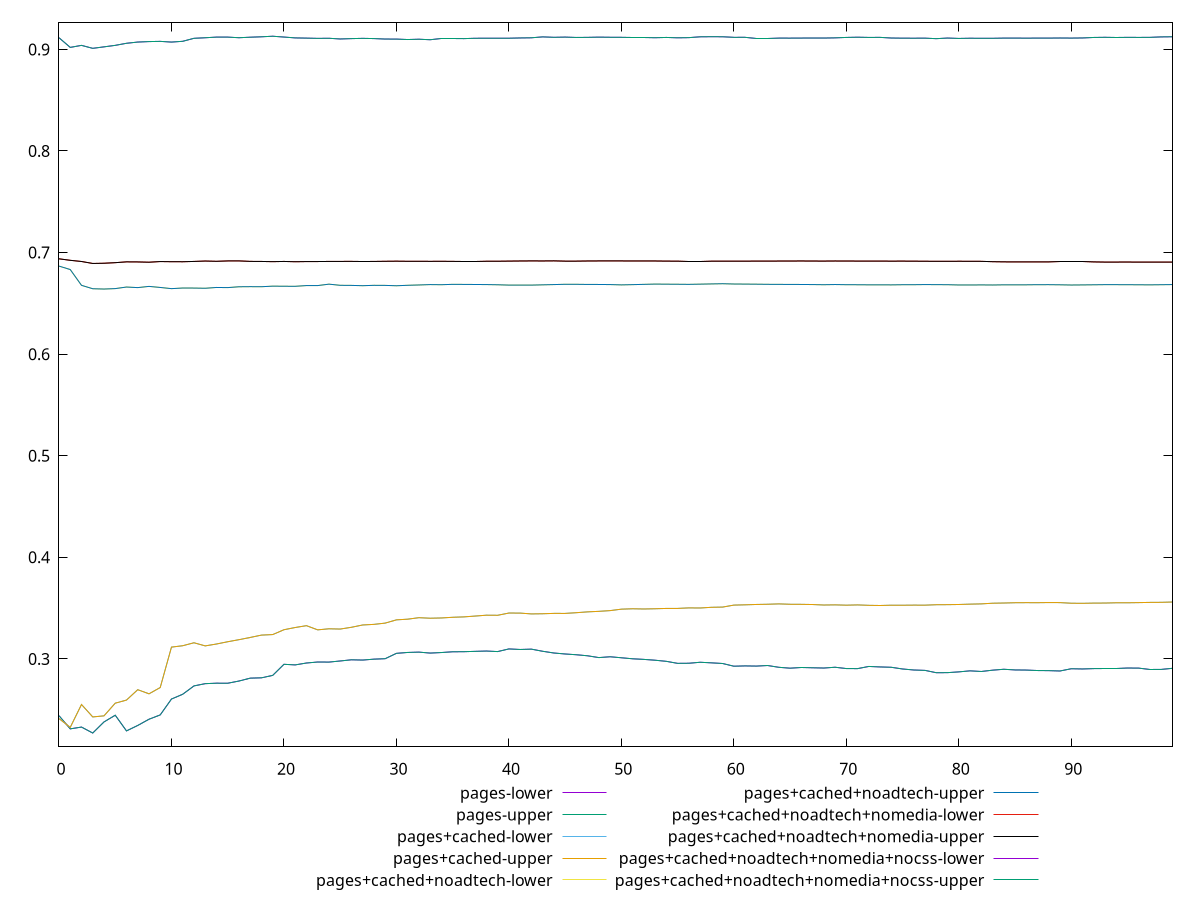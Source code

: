 reset

$pagesLower <<EOF
0 0.2441333248331948
1 0.23118204924191615
2 0.23295267803390612
3 0.2270758581853637
4 0.23800048331047488
5 0.24461747405210754
6 0.22917461100669684
7 0.23453580442320968
8 0.24066046602689614
9 0.24493228076690038
10 0.2605550141915805
11 0.26526974726677555
12 0.27345507617919124
13 0.275678597272887
14 0.27613756556042646
15 0.2760877321330573
16 0.2782653118912357
17 0.2811001035395996
18 0.2814362782317868
19 0.2838161654279253
20 0.2947312768459471
21 0.2941480220601007
22 0.2960016245003651
23 0.2969945203308838
24 0.2969042428799418
25 0.29800366631458924
26 0.29917048655153067
27 0.29889507230489554
28 0.29980213967361974
29 0.30024715083781195
30 0.3055232972846165
31 0.306395552378325
32 0.30672472346778323
33 0.30578038681357605
34 0.30631164305255243
35 0.30706250267316293
36 0.3071473053741577
37 0.3074828425090231
38 0.3077826002402687
39 0.3072566252444499
40 0.3098670087511128
41 0.3093217936938217
42 0.3096563833828717
43 0.3075577809196352
44 0.3058582626571042
45 0.3048868423284595
46 0.3041403402141943
47 0.3031051586258503
48 0.30133128278327015
49 0.3021597351989763
50 0.3011666135120151
51 0.30015944927921967
52 0.2995677536584361
53 0.29875018700996797
54 0.2976511867991125
55 0.29567021935233934
56 0.2957688556644344
57 0.29674209813813784
58 0.2961777519309747
59 0.2955225335698983
60 0.29285798261522833
61 0.2931513816315762
62 0.2929769085950114
63 0.29354475835540766
64 0.29178688773795125
65 0.2909112103274819
66 0.29159404895692315
67 0.2913186671192898
68 0.291054627096341
69 0.291840607764355
70 0.2905470805044205
71 0.290483397174737
72 0.292617803252793
73 0.29213994656269304
74 0.2917953694069433
75 0.29012908490006306
76 0.28912099017498216
77 0.2887394556512453
78 0.28645536557333623
79 0.2865168470711342
80 0.28727130715051774
81 0.2882952789928417
82 0.2876561895185979
83 0.2889483528873409
84 0.2898522326378992
85 0.28918866309345115
86 0.2890492432805793
87 0.28860243055456364
88 0.288494397145874
89 0.2881512009891748
90 0.29036990878389196
91 0.29014628037026374
92 0.29050177799695553
93 0.2904476153944217
94 0.2904453694798701
95 0.2910669475514392
96 0.29096682690172737
97 0.28962565436596455
98 0.2897021294217172
99 0.29079482025590175
EOF

$pagesUpper <<EOF
0 0.2441333248331948
1 0.23118204924191615
2 0.23295267803390612
3 0.2270758581853637
4 0.23800048331047488
5 0.24461747405210754
6 0.22917461100669684
7 0.23453580442320968
8 0.24066046602689614
9 0.24493228076690038
10 0.2605550141915805
11 0.26526974726677555
12 0.27345507617919124
13 0.275678597272887
14 0.27613756556042646
15 0.2760877321330573
16 0.2782653118912357
17 0.2811001035395996
18 0.2814362782317868
19 0.2838161654279253
20 0.2947312768459471
21 0.2941480220601007
22 0.2960016245003651
23 0.2969945203308838
24 0.2969042428799418
25 0.29800366631458924
26 0.29917048655153067
27 0.29889507230489554
28 0.29980213967361974
29 0.30024715083781195
30 0.3055232972846165
31 0.306395552378325
32 0.30672472346778323
33 0.30578038681357605
34 0.30631164305255243
35 0.30706250267316293
36 0.3071473053741577
37 0.3074828425090231
38 0.3077826002402687
39 0.3072566252444499
40 0.3098670087511128
41 0.3093217936938217
42 0.3096563833828717
43 0.3075577809196352
44 0.3058582626571042
45 0.3048868423284595
46 0.3041403402141943
47 0.3031051586258503
48 0.30133128278327015
49 0.3021597351989763
50 0.3011666135120151
51 0.30015944927921967
52 0.2995677536584361
53 0.29875018700996797
54 0.2976511867991125
55 0.29567021935233934
56 0.2957688556644344
57 0.29674209813813784
58 0.2961777519309747
59 0.2955225335698983
60 0.29285798261522833
61 0.2931513816315762
62 0.2929769085950114
63 0.29354475835540766
64 0.29178688773795125
65 0.2909112103274819
66 0.29159404895692315
67 0.2913186671192898
68 0.291054627096341
69 0.291840607764355
70 0.2905470805044205
71 0.290483397174737
72 0.292617803252793
73 0.29213994656269304
74 0.2917953694069433
75 0.29012908490006306
76 0.28912099017498216
77 0.2887394556512453
78 0.28645536557333623
79 0.2865168470711342
80 0.28727130715051774
81 0.2882952789928417
82 0.2876561895185979
83 0.2889483528873409
84 0.2898522326378992
85 0.28918866309345115
86 0.2890492432805793
87 0.28860243055456364
88 0.288494397145874
89 0.2881512009891748
90 0.29036990878389196
91 0.29014628037026374
92 0.29050177799695553
93 0.2904476153944217
94 0.2904453694798701
95 0.2910669475514392
96 0.29096682690172737
97 0.28962565436596455
98 0.2897021294217172
99 0.29079482025590175
EOF

$pagesCachedLower <<EOF
0 0.24127341626639598
1 0.23267107573146914
2 0.25515618859430594
3 0.24292032279999973
4 0.24399243733924053
5 0.2564737666778021
6 0.25952403382177225
7 0.26973811464135955
8 0.26567680668400434
9 0.2718757376175706
10 0.3116478651227669
11 0.3130138782789091
12 0.3159345004116647
13 0.31285605445386144
14 0.31470621704080576
15 0.31693532520980877
16 0.3189702674692673
17 0.32115840154017167
18 0.3234769527656532
19 0.32400023089585595
20 0.3287625363294416
21 0.33094950551636165
22 0.33276231270300427
23 0.32863154659304866
24 0.3296938156010515
25 0.3294234379570571
26 0.33116942444778275
27 0.3334470577364101
28 0.33403347789199395
29 0.33528182487172925
30 0.33848798931646884
31 0.3391459605470555
32 0.34062210750557703
33 0.34008503612096014
34 0.3403500299460187
35 0.3410116009758907
36 0.34140610828176626
37 0.34221556906377826
38 0.3430765163172868
39 0.3429862291290527
40 0.345191160050918
41 0.34513874244518533
42 0.3443315922691245
43 0.3444956672647129
44 0.3448464828052704
45 0.3448320598729688
46 0.34553066875683314
47 0.34634885921509756
48 0.3468616366503624
49 0.3475843634516372
50 0.3490068623399327
51 0.349393825626553
52 0.3491760492020858
53 0.34941477488705014
54 0.3497253258220323
55 0.34974253084467394
56 0.35026293687696397
57 0.3501577191906195
58 0.3508379348451476
59 0.35105057052811084
60 0.35300262820881495
61 0.3532888262713012
62 0.35362845073319243
63 0.3538453675496484
64 0.35420387782200324
65 0.35382744823404483
66 0.3537599207181074
67 0.35356993167342227
68 0.35307781872377497
69 0.35324481827208426
70 0.35292949303127474
71 0.35319190998099337
72 0.35278179038677865
73 0.3526110774991658
74 0.3529076286994129
75 0.35287974098357466
76 0.35297971781369347
77 0.35294964976655385
78 0.3533743407794882
79 0.3534443905438054
80 0.35360761626642345
81 0.3539440029035126
82 0.3542087292070826
83 0.35485211431435615
84 0.3550507331361672
85 0.35533849352066993
86 0.35541142262744935
87 0.35537537693295834
88 0.3555198037636566
89 0.35545538398012333
90 0.35484853993585896
91 0.3547571467386571
92 0.3549718167790488
93 0.3550239081296418
94 0.3552931829744647
95 0.3552895601983657
96 0.35545722799708684
97 0.35566766334264477
98 0.35574333142002423
99 0.3560367818315573
EOF

$pagesCachedUpper <<EOF
0 0.24127341626639598
1 0.23267107573146914
2 0.25515618859430594
3 0.24292032279999973
4 0.24399243733924053
5 0.2564737666778021
6 0.25952403382177225
7 0.26973811464135955
8 0.26567680668400434
9 0.2718757376175706
10 0.3116478651227669
11 0.3130138782789091
12 0.3159345004116647
13 0.31285605445386144
14 0.31470621704080576
15 0.31693532520980877
16 0.3189702674692673
17 0.32115840154017167
18 0.3234769527656532
19 0.32400023089585595
20 0.3287625363294416
21 0.33094950551636165
22 0.33276231270300427
23 0.32863154659304866
24 0.3296938156010515
25 0.3294234379570571
26 0.33116942444778275
27 0.3334470577364101
28 0.33403347789199395
29 0.33528182487172925
30 0.33848798931646884
31 0.3391459605470555
32 0.34062210750557703
33 0.34008503612096014
34 0.3403500299460187
35 0.3410116009758907
36 0.34140610828176626
37 0.34221556906377826
38 0.3430765163172868
39 0.3429862291290527
40 0.345191160050918
41 0.34513874244518533
42 0.3443315922691245
43 0.3444956672647129
44 0.3448464828052704
45 0.3448320598729688
46 0.34553066875683314
47 0.34634885921509756
48 0.3468616366503624
49 0.3475843634516372
50 0.3490068623399327
51 0.349393825626553
52 0.3491760492020858
53 0.34941477488705014
54 0.3497253258220323
55 0.34974253084467394
56 0.35026293687696397
57 0.3501577191906195
58 0.3508379348451476
59 0.35105057052811084
60 0.35300262820881495
61 0.3532888262713012
62 0.35362845073319243
63 0.3538453675496484
64 0.35420387782200324
65 0.35382744823404483
66 0.3537599207181074
67 0.35356993167342227
68 0.35307781872377497
69 0.35324481827208426
70 0.35292949303127474
71 0.35319190998099337
72 0.35278179038677865
73 0.3526110774991658
74 0.3529076286994129
75 0.35287974098357466
76 0.35297971781369347
77 0.35294964976655385
78 0.3533743407794882
79 0.3534443905438054
80 0.35360761626642345
81 0.3539440029035126
82 0.3542087292070826
83 0.35485211431435615
84 0.3550507331361672
85 0.35533849352066993
86 0.35541142262744935
87 0.35537537693295834
88 0.3555198037636566
89 0.35545538398012333
90 0.35484853993585896
91 0.3547571467386571
92 0.3549718167790488
93 0.3550239081296418
94 0.3552931829744647
95 0.3552895601983657
96 0.35545722799708684
97 0.35566766334264477
98 0.35574333142002423
99 0.3560367818315573
EOF

$pagesCachedNoadtechLower <<EOF
0 0.6867057909921412
1 0.683285381454445
2 0.667775571766083
3 0.6644226261727723
4 0.6641155140563078
5 0.664549871686838
6 0.6660912669389585
7 0.6655271342634578
8 0.6667217571386909
9 0.6656832452382159
10 0.6645081881279862
11 0.6651255699513532
12 0.6650687565268066
13 0.6648786332015216
14 0.665670407088514
15 0.6655332894502868
16 0.6663625402663337
17 0.666465444770419
18 0.6664008313283115
19 0.6669596891339381
20 0.6668633485374034
21 0.6668185320724522
22 0.6675268775872353
23 0.6675372410641327
24 0.6689204444257425
25 0.6677887247360771
26 0.6677028691882056
27 0.6674095454198476
28 0.6677672195259703
29 0.6677061360940728
30 0.6673554110910581
31 0.6678052449156031
32 0.6681227550850303
33 0.6684999790684615
34 0.6683795959526763
35 0.6687435578881019
36 0.6686719407077459
37 0.6686023736534961
38 0.6685155393467447
39 0.6683264064164979
40 0.6679963080356751
41 0.667990240636281
42 0.6679831093735201
43 0.668254816749576
44 0.6685080041281232
45 0.6688014185378927
46 0.6687759874314501
47 0.6686384757479416
48 0.6686127622410066
49 0.6685184246523366
50 0.6682112121061553
51 0.6684495641890357
52 0.6687289491937694
53 0.6689962345562622
54 0.6689011857135657
55 0.6688253422669955
56 0.6687206843894654
57 0.6689318378969458
58 0.6691540466022953
59 0.6693591433189904
60 0.6690706102996684
61 0.6689857560671724
62 0.668888477618131
63 0.6687566312084537
64 0.6686998637965442
65 0.6686656142500839
66 0.6686119403752474
67 0.6685252164290553
68 0.6683829588617393
69 0.668564916878541
70 0.6683912425243151
71 0.6683494233603579
72 0.6682647365225861
73 0.6682496351724296
74 0.6682207938363521
75 0.6683739263522058
76 0.668391411778382
77 0.6685281923621049
78 0.6684519655199368
79 0.6683962216008521
80 0.6681190875042146
81 0.6680942462923163
82 0.6681897156554639
83 0.6680903358621513
84 0.668269017551065
85 0.6682636571019134
86 0.6682792617236712
87 0.6684140715494727
88 0.6684208364458327
89 0.6682953094321735
90 0.6680768984679426
91 0.6681796048191561
92 0.6683105714115126
93 0.6684416032406449
94 0.6684253725923636
95 0.6683931323937625
96 0.6683209131834571
97 0.6682509770403003
98 0.668378017240168
99 0.6685211681559968
EOF

$pagesCachedNoadtechUpper <<EOF
0 0.6867057909921412
1 0.683285381454445
2 0.667775571766083
3 0.6644226261727723
4 0.6641155140563078
5 0.664549871686838
6 0.6660912669389585
7 0.6655271342634578
8 0.6667217571386909
9 0.6656832452382159
10 0.6645081881279862
11 0.6651255699513532
12 0.6650687565268066
13 0.6648786332015216
14 0.665670407088514
15 0.6655332894502868
16 0.6663625402663337
17 0.666465444770419
18 0.6664008313283115
19 0.6669596891339381
20 0.6668633485374034
21 0.6668185320724522
22 0.6675268775872353
23 0.6675372410641327
24 0.6689204444257425
25 0.6677887247360771
26 0.6677028691882056
27 0.6674095454198476
28 0.6677672195259703
29 0.6677061360940728
30 0.6673554110910581
31 0.6678052449156031
32 0.6681227550850303
33 0.6684999790684615
34 0.6683795959526763
35 0.6687435578881019
36 0.6686719407077459
37 0.6686023736534961
38 0.6685155393467447
39 0.6683264064164979
40 0.6679963080356751
41 0.667990240636281
42 0.6679831093735201
43 0.668254816749576
44 0.6685080041281232
45 0.6688014185378927
46 0.6687759874314501
47 0.6686384757479416
48 0.6686127622410066
49 0.6685184246523366
50 0.6682112121061553
51 0.6684495641890357
52 0.6687289491937694
53 0.6689962345562622
54 0.6689011857135657
55 0.6688253422669955
56 0.6687206843894654
57 0.6689318378969458
58 0.6691540466022953
59 0.6693591433189904
60 0.6690706102996684
61 0.6689857560671724
62 0.668888477618131
63 0.6687566312084537
64 0.6686998637965442
65 0.6686656142500839
66 0.6686119403752474
67 0.6685252164290553
68 0.6683829588617393
69 0.668564916878541
70 0.6683912425243151
71 0.6683494233603579
72 0.6682647365225861
73 0.6682496351724296
74 0.6682207938363521
75 0.6683739263522058
76 0.668391411778382
77 0.6685281923621049
78 0.6684519655199368
79 0.6683962216008521
80 0.6681190875042146
81 0.6680942462923163
82 0.6681897156554639
83 0.6680903358621513
84 0.668269017551065
85 0.6682636571019134
86 0.6682792617236712
87 0.6684140715494727
88 0.6684208364458327
89 0.6682953094321735
90 0.6680768984679426
91 0.6681796048191561
92 0.6683105714115126
93 0.6684416032406449
94 0.6684253725923636
95 0.6683931323937625
96 0.6683209131834571
97 0.6682509770403003
98 0.668378017240168
99 0.6685211681559968
EOF

$pagesCachedNoadtechNomediaLower <<EOF
0 0.6938728277329338
1 0.692395948657358
2 0.6912355211293454
3 0.6892955844998199
4 0.6895143894046423
5 0.690075245870337
6 0.690878473604396
7 0.6907984416380318
8 0.6905194669561653
9 0.6911763192589077
10 0.6910247888450769
11 0.6909867523232799
12 0.6912877111199411
13 0.6916805846632487
14 0.6914162661408499
15 0.691789758714857
16 0.6918138950633882
17 0.6913365914836566
18 0.6912744975517504
19 0.6910678307630603
20 0.6912822165736598
21 0.6909938327149194
22 0.6911597495171663
23 0.6911874045403741
24 0.6912860458889125
25 0.69131717325764
26 0.6913402842024653
27 0.6912080879481046
28 0.6912840134137295
29 0.6914352605510651
30 0.6915394588346255
31 0.6914266088368232
32 0.6914325222573565
33 0.6913770827381598
34 0.6914270734392822
35 0.6913426901006692
36 0.6915878169961509
37 0.6915904929155194
38 0.6914732925512119
39 0.691481474285099
40 0.6916138364584988
41 0.6917266692074973
42 0.6918119364971621
43 0.6917628559818989
44 0.6918567136327558
45 0.6915781611009157
46 0.691585234358483
47 0.6917326516912989
48 0.6917918549107914
49 0.691823213305567
50 0.6917983436739872
51 0.6917237293357364
52 0.6917485724089778
53 0.691730056049345
54 0.6915985504096254
55 0.6915659524870594
56 0.6915501610477651
57 0.6915513213844103
58 0.6915359580432089
59 0.6915531836483503
60 0.6915670166317723
61 0.6915565709214824
62 0.6916204331873002
63 0.6916106839781769
64 0.6916604317826393
65 0.691689740057321
66 0.6917354341173025
67 0.6916668511416992
68 0.6916338100550314
69 0.6917227477824016
70 0.6916798099058908
71 0.6916364446249986
72 0.6915942119727044
73 0.6916092698628499
74 0.6915734996260355
75 0.6916007962908667
76 0.6915519773118708
77 0.6914714173594811
78 0.6914186634532847
79 0.6914445449565108
80 0.6914558564165344
81 0.6914502085162036
82 0.6913865152425014
83 0.6910413607228927
84 0.6908751304868106
85 0.6908188982996047
86 0.690830518498167
87 0.6908594604913352
88 0.6908475384406019
89 0.6908193536842063
90 0.6908214095129569
91 0.6908204747356358
92 0.6908293515843346
93 0.6906447015410342
94 0.6906626421438006
95 0.6906792472475647
96 0.6906424220909929
97 0.690661887571483
98 0.6906331531936634
99 0.6906629411870979
EOF

$pagesCachedNoadtechNomediaUpper <<EOF
0 0.6938728277329338
1 0.692395948657358
2 0.6912355211293454
3 0.6892955844998199
4 0.6895143894046423
5 0.690075245870337
6 0.690878473604396
7 0.6907984416380318
8 0.6905194669561653
9 0.6911763192589077
10 0.6910247888450769
11 0.6909867523232799
12 0.6912877111199411
13 0.6916805846632487
14 0.6914162661408499
15 0.691789758714857
16 0.6918138950633882
17 0.6913365914836566
18 0.6912744975517504
19 0.6910678307630603
20 0.6912822165736598
21 0.6909938327149194
22 0.6911597495171663
23 0.6911874045403741
24 0.6912860458889125
25 0.69131717325764
26 0.6913402842024653
27 0.6912080879481046
28 0.6912840134137295
29 0.6914352605510651
30 0.6915394588346255
31 0.6914266088368232
32 0.6914325222573565
33 0.6913770827381598
34 0.6914270734392822
35 0.6913426901006692
36 0.6915878169961509
37 0.6915904929155194
38 0.6914732925512119
39 0.691481474285099
40 0.6916138364584988
41 0.6917266692074973
42 0.6918119364971621
43 0.6917628559818989
44 0.6918567136327558
45 0.6915781611009157
46 0.691585234358483
47 0.6917326516912989
48 0.6917918549107914
49 0.691823213305567
50 0.6917983436739872
51 0.6917237293357364
52 0.6917485724089778
53 0.691730056049345
54 0.6915985504096254
55 0.6915659524870594
56 0.6915501610477651
57 0.6915513213844103
58 0.6915359580432089
59 0.6915531836483503
60 0.6915670166317723
61 0.6915565709214824
62 0.6916204331873002
63 0.6916106839781769
64 0.6916604317826393
65 0.691689740057321
66 0.6917354341173025
67 0.6916668511416992
68 0.6916338100550314
69 0.6917227477824016
70 0.6916798099058908
71 0.6916364446249986
72 0.6915942119727044
73 0.6916092698628499
74 0.6915734996260355
75 0.6916007962908667
76 0.6915519773118708
77 0.6914714173594811
78 0.6914186634532847
79 0.6914445449565108
80 0.6914558564165344
81 0.6914502085162036
82 0.6913865152425014
83 0.6910413607228927
84 0.6908751304868106
85 0.6908188982996047
86 0.690830518498167
87 0.6908594604913352
88 0.6908475384406019
89 0.6908193536842063
90 0.6908214095129569
91 0.6908204747356358
92 0.6908293515843346
93 0.6906447015410342
94 0.6906626421438006
95 0.6906792472475647
96 0.6906424220909929
97 0.690661887571483
98 0.6906331531936634
99 0.6906629411870979
EOF

$pagesCachedNoadtechNomediaNocssLower <<EOF
0 0.9114895786442465
1 0.9019718104487237
2 0.9039749602460025
3 0.901049396621131
4 0.9025087500231416
5 0.9039868678380364
6 0.906022277126826
7 0.9072333256533867
8 0.9076991864024553
9 0.9079051781540209
10 0.9072084044545207
11 0.9079810064594085
12 0.9109189073326113
13 0.911476678300172
14 0.9121041402905946
15 0.9120972685771221
16 0.9115023967821309
17 0.9120037719331533
18 0.9124180649764927
19 0.912966085580429
20 0.9121611517166415
21 0.9113256509290325
22 0.9111006829210772
23 0.9108508736670256
24 0.9109591404839386
25 0.9102753426338306
26 0.9106255596292012
27 0.9108681881067806
28 0.9106652515532027
29 0.910185766504138
30 0.9101592700331144
31 0.9097162747580388
32 0.9100234882431995
33 0.9095160295607728
34 0.9107639360728965
35 0.9107276732541094
36 0.9106257756870527
37 0.9109533105256165
38 0.9109830207589638
39 0.9110223695305861
40 0.9110016257492185
41 0.9112725928300678
42 0.911441267454082
43 0.9123292156118893
44 0.9119004897943254
45 0.9121079392971386
46 0.9117443398865754
47 0.9118532697297285
48 0.912075388573178
49 0.9119365394640367
50 0.9118858310508349
51 0.9117651370005148
52 0.9117683649210967
53 0.9115015872519228
54 0.9117709340740179
55 0.911421450843346
56 0.911581684473779
57 0.9124009355748992
58 0.9125101162148509
59 0.9124507570747143
60 0.911879923162752
61 0.9118819904434817
62 0.9112034563741584
63 0.911205893678681
64 0.9111087425900429
65 0.9110931836211509
66 0.9111526280312205
67 0.9112232470184924
68 0.9111658986575987
69 0.9113707574170418
70 0.9117824485363621
71 0.9119973892907699
72 0.911783837472515
73 0.9118411954977798
74 0.9112070470802935
75 0.9110475309998697
76 0.9110183812841101
77 0.9110630439108911
78 0.9105766156378898
79 0.911172471638018
80 0.9107919402641421
81 0.9109886026539318
82 0.910901305518988
83 0.91093077224858
84 0.9111217115968381
85 0.911141560203142
86 0.9110553932726351
87 0.9111351857588463
88 0.9111228071427117
89 0.9112299979450044
90 0.9111341873657552
91 0.9112691863673972
92 0.9117494471911687
93 0.9119041349530004
94 0.9117241359921134
95 0.9118601197621563
96 0.9118002850102503
97 0.9118583566818345
98 0.9123179278961396
99 0.9124550790420599
EOF

$pagesCachedNoadtechNomediaNocssUpper <<EOF
0 0.9114895786442465
1 0.9019718104487237
2 0.9039749602460025
3 0.901049396621131
4 0.9025087500231416
5 0.9039868678380364
6 0.906022277126826
7 0.9072333256533867
8 0.9076991864024553
9 0.9079051781540209
10 0.9072084044545207
11 0.9079810064594085
12 0.9109189073326113
13 0.911476678300172
14 0.9121041402905946
15 0.9120972685771221
16 0.9115023967821309
17 0.9120037719331533
18 0.9124180649764927
19 0.912966085580429
20 0.9121611517166415
21 0.9113256509290325
22 0.9111006829210772
23 0.9108508736670256
24 0.9109591404839386
25 0.9102753426338306
26 0.9106255596292012
27 0.9108681881067806
28 0.9106652515532027
29 0.910185766504138
30 0.9101592700331144
31 0.9097162747580388
32 0.9100234882431995
33 0.9095160295607728
34 0.9107639360728965
35 0.9107276732541094
36 0.9106257756870527
37 0.9109533105256165
38 0.9109830207589638
39 0.9110223695305861
40 0.9110016257492185
41 0.9112725928300678
42 0.911441267454082
43 0.9123292156118893
44 0.9119004897943254
45 0.9121079392971386
46 0.9117443398865754
47 0.9118532697297285
48 0.912075388573178
49 0.9119365394640367
50 0.9118858310508349
51 0.9117651370005148
52 0.9117683649210967
53 0.9115015872519228
54 0.9117709340740179
55 0.911421450843346
56 0.911581684473779
57 0.9124009355748992
58 0.9125101162148509
59 0.9124507570747143
60 0.911879923162752
61 0.9118819904434817
62 0.9112034563741584
63 0.911205893678681
64 0.9111087425900429
65 0.9110931836211509
66 0.9111526280312205
67 0.9112232470184924
68 0.9111658986575987
69 0.9113707574170418
70 0.9117824485363621
71 0.9119973892907699
72 0.911783837472515
73 0.9118411954977798
74 0.9112070470802935
75 0.9110475309998697
76 0.9110183812841101
77 0.9110630439108911
78 0.9105766156378898
79 0.911172471638018
80 0.9107919402641421
81 0.9109886026539318
82 0.910901305518988
83 0.91093077224858
84 0.9111217115968381
85 0.911141560203142
86 0.9110553932726351
87 0.9111351857588463
88 0.9111228071427117
89 0.9112299979450044
90 0.9111341873657552
91 0.9112691863673972
92 0.9117494471911687
93 0.9119041349530004
94 0.9117241359921134
95 0.9118601197621563
96 0.9118002850102503
97 0.9118583566818345
98 0.9123179278961396
99 0.9124550790420599
EOF

set key outside below
set xrange [0:99]
set yrange [0.21335805363746238:0.9266838901283303]
set trange [0.21335805363746238:0.9266838901283303]
set terminal svg size 640, 680 enhanced background rgb 'white'
set output "report_00009_2021-02-08T22-37-41.559Z/meta/scoreEstimate/comparison/all_estimates.svg"

plot $pagesLower title "pages-lower" with line, \
     $pagesUpper title "pages-upper" with line, \
     $pagesCachedLower title "pages+cached-lower" with line, \
     $pagesCachedUpper title "pages+cached-upper" with line, \
     $pagesCachedNoadtechLower title "pages+cached+noadtech-lower" with line, \
     $pagesCachedNoadtechUpper title "pages+cached+noadtech-upper" with line, \
     $pagesCachedNoadtechNomediaLower title "pages+cached+noadtech+nomedia-lower" with line, \
     $pagesCachedNoadtechNomediaUpper title "pages+cached+noadtech+nomedia-upper" with line, \
     $pagesCachedNoadtechNomediaNocssLower title "pages+cached+noadtech+nomedia+nocss-lower" with line, \
     $pagesCachedNoadtechNomediaNocssUpper title "pages+cached+noadtech+nomedia+nocss-upper" with line

reset
